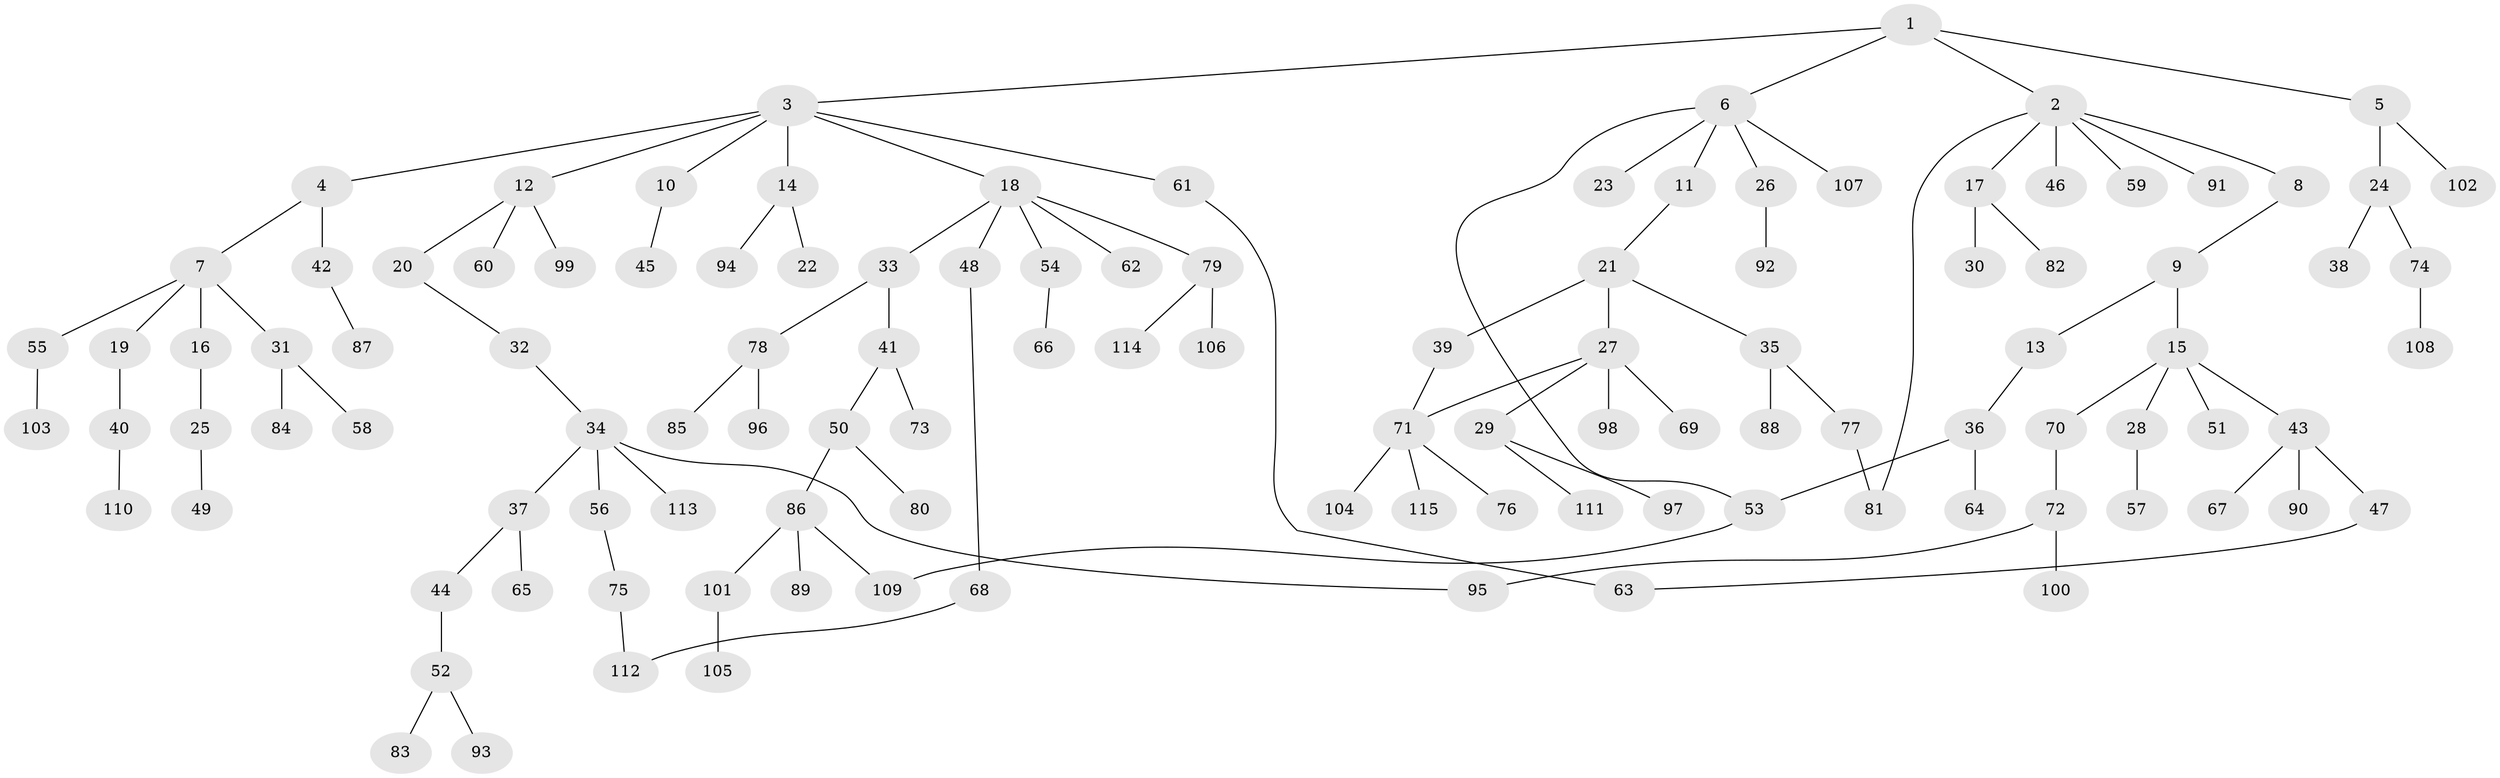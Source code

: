 // coarse degree distribution, {4: 0.04938271604938271, 7: 0.012345679012345678, 3: 0.08641975308641975, 5: 0.037037037037037035, 2: 0.4567901234567901, 1: 0.3333333333333333, 8: 0.012345679012345678, 6: 0.012345679012345678}
// Generated by graph-tools (version 1.1) at 2025/36/03/04/25 23:36:11]
// undirected, 115 vertices, 121 edges
graph export_dot {
  node [color=gray90,style=filled];
  1;
  2;
  3;
  4;
  5;
  6;
  7;
  8;
  9;
  10;
  11;
  12;
  13;
  14;
  15;
  16;
  17;
  18;
  19;
  20;
  21;
  22;
  23;
  24;
  25;
  26;
  27;
  28;
  29;
  30;
  31;
  32;
  33;
  34;
  35;
  36;
  37;
  38;
  39;
  40;
  41;
  42;
  43;
  44;
  45;
  46;
  47;
  48;
  49;
  50;
  51;
  52;
  53;
  54;
  55;
  56;
  57;
  58;
  59;
  60;
  61;
  62;
  63;
  64;
  65;
  66;
  67;
  68;
  69;
  70;
  71;
  72;
  73;
  74;
  75;
  76;
  77;
  78;
  79;
  80;
  81;
  82;
  83;
  84;
  85;
  86;
  87;
  88;
  89;
  90;
  91;
  92;
  93;
  94;
  95;
  96;
  97;
  98;
  99;
  100;
  101;
  102;
  103;
  104;
  105;
  106;
  107;
  108;
  109;
  110;
  111;
  112;
  113;
  114;
  115;
  1 -- 2;
  1 -- 3;
  1 -- 5;
  1 -- 6;
  2 -- 8;
  2 -- 17;
  2 -- 46;
  2 -- 59;
  2 -- 81;
  2 -- 91;
  3 -- 4;
  3 -- 10;
  3 -- 12;
  3 -- 14;
  3 -- 18;
  3 -- 61;
  4 -- 7;
  4 -- 42;
  5 -- 24;
  5 -- 102;
  6 -- 11;
  6 -- 23;
  6 -- 26;
  6 -- 53;
  6 -- 107;
  7 -- 16;
  7 -- 19;
  7 -- 31;
  7 -- 55;
  8 -- 9;
  9 -- 13;
  9 -- 15;
  10 -- 45;
  11 -- 21;
  12 -- 20;
  12 -- 60;
  12 -- 99;
  13 -- 36;
  14 -- 22;
  14 -- 94;
  15 -- 28;
  15 -- 43;
  15 -- 51;
  15 -- 70;
  16 -- 25;
  17 -- 30;
  17 -- 82;
  18 -- 33;
  18 -- 48;
  18 -- 54;
  18 -- 62;
  18 -- 79;
  19 -- 40;
  20 -- 32;
  21 -- 27;
  21 -- 35;
  21 -- 39;
  24 -- 38;
  24 -- 74;
  25 -- 49;
  26 -- 92;
  27 -- 29;
  27 -- 69;
  27 -- 98;
  27 -- 71;
  28 -- 57;
  29 -- 97;
  29 -- 111;
  31 -- 58;
  31 -- 84;
  32 -- 34;
  33 -- 41;
  33 -- 78;
  34 -- 37;
  34 -- 56;
  34 -- 113;
  34 -- 95;
  35 -- 77;
  35 -- 88;
  36 -- 64;
  36 -- 53;
  37 -- 44;
  37 -- 65;
  39 -- 71;
  40 -- 110;
  41 -- 50;
  41 -- 73;
  42 -- 87;
  43 -- 47;
  43 -- 67;
  43 -- 90;
  44 -- 52;
  47 -- 63;
  48 -- 68;
  50 -- 80;
  50 -- 86;
  52 -- 83;
  52 -- 93;
  53 -- 109;
  54 -- 66;
  55 -- 103;
  56 -- 75;
  61 -- 63;
  68 -- 112;
  70 -- 72;
  71 -- 76;
  71 -- 104;
  71 -- 115;
  72 -- 95;
  72 -- 100;
  74 -- 108;
  75 -- 112;
  77 -- 81;
  78 -- 85;
  78 -- 96;
  79 -- 106;
  79 -- 114;
  86 -- 89;
  86 -- 101;
  86 -- 109;
  101 -- 105;
}

